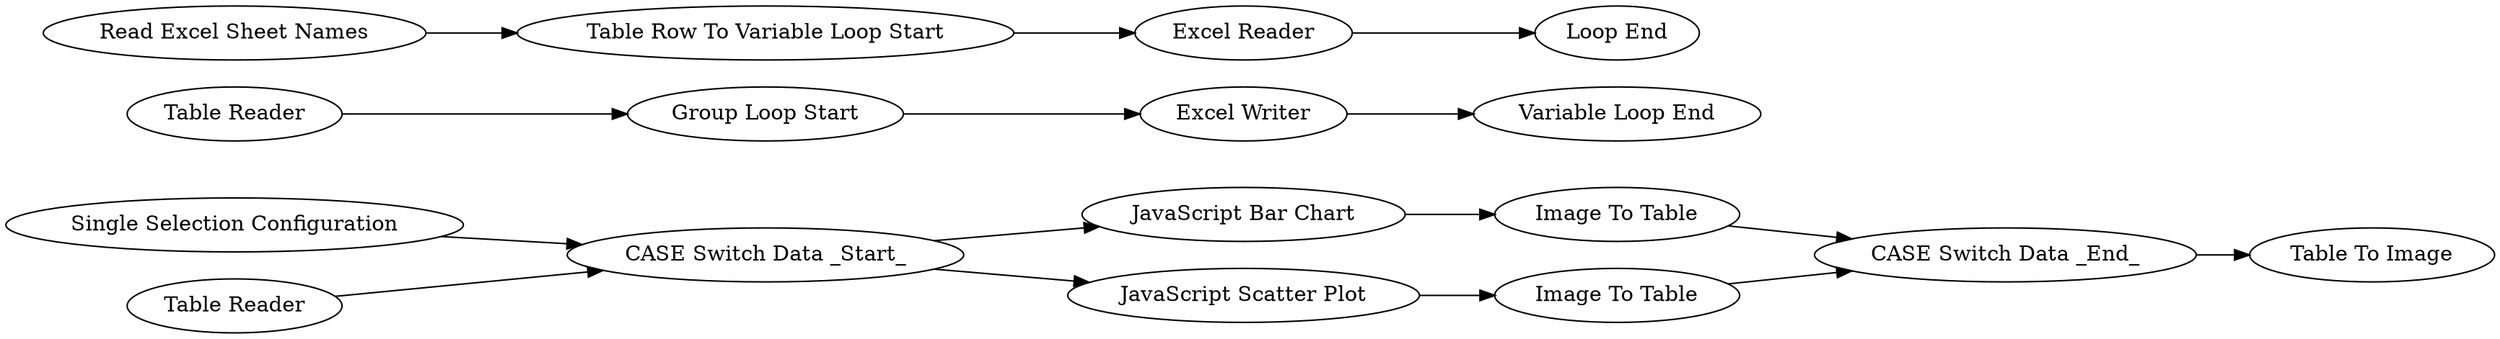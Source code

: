 digraph {
	47 -> 32
	30 -> 47
	36 -> 30
	46 -> 36
	73 -> 41
	70 -> 74
	48 -> 46
	37 -> 46
	46 -> 35
	71 -> 44
	29 -> 47
	41 -> 69
	69 -> 49
	74 -> 71
	35 -> 29
	48 [label="Single Selection Configuration"]
	35 [label="JavaScript Scatter Plot"]
	44 [label="Loop End"]
	49 [label="Variable Loop End"]
	29 [label="Image To Table"]
	41 [label="Group Loop Start"]
	69 [label="Excel Writer"]
	36 [label="JavaScript Bar Chart"]
	70 [label="Read Excel Sheet Names"]
	46 [label="CASE Switch Data _Start_"]
	47 [label="CASE Switch Data _End_"]
	71 [label="Excel Reader"]
	74 [label="Table Row To Variable Loop Start"]
	32 [label="Table To Image"]
	73 [label="Table Reader"]
	30 [label="Image To Table"]
	37 [label="Table Reader"]
	rankdir=LR
}
